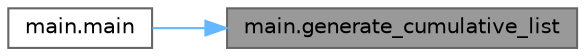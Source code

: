 digraph "main.generate_cumulative_list"
{
 // INTERACTIVE_SVG=YES
 // LATEX_PDF_SIZE
  bgcolor="transparent";
  edge [fontname=Helvetica,fontsize=10,labelfontname=Helvetica,labelfontsize=10];
  node [fontname=Helvetica,fontsize=10,shape=box,height=0.2,width=0.4];
  rankdir="RL";
  Node1 [id="Node000001",label="main.generate_cumulative_list",height=0.2,width=0.4,color="gray40", fillcolor="grey60", style="filled", fontcolor="black",tooltip="Take a list of number and sum all values."];
  Node1 -> Node2 [id="edge1_Node000001_Node000002",dir="back",color="steelblue1",style="solid",tooltip=" "];
  Node2 [id="Node000002",label="main.main",height=0.2,width=0.4,color="grey40", fillcolor="white", style="filled",URL="$namespacemain.html#ae137191b5ebfde6e199d1c9444ab7c8e",tooltip="Create a number of chart related to snp analysis."];
}
